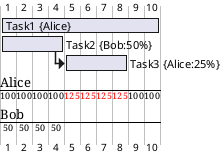 @startgantt
[Task1] on {Alice} lasts 10 days
[Task2] on {Bob:50%} lasts 2 days 
then [Task3] on {Alice:25%} lasts 1 days
@endgantt